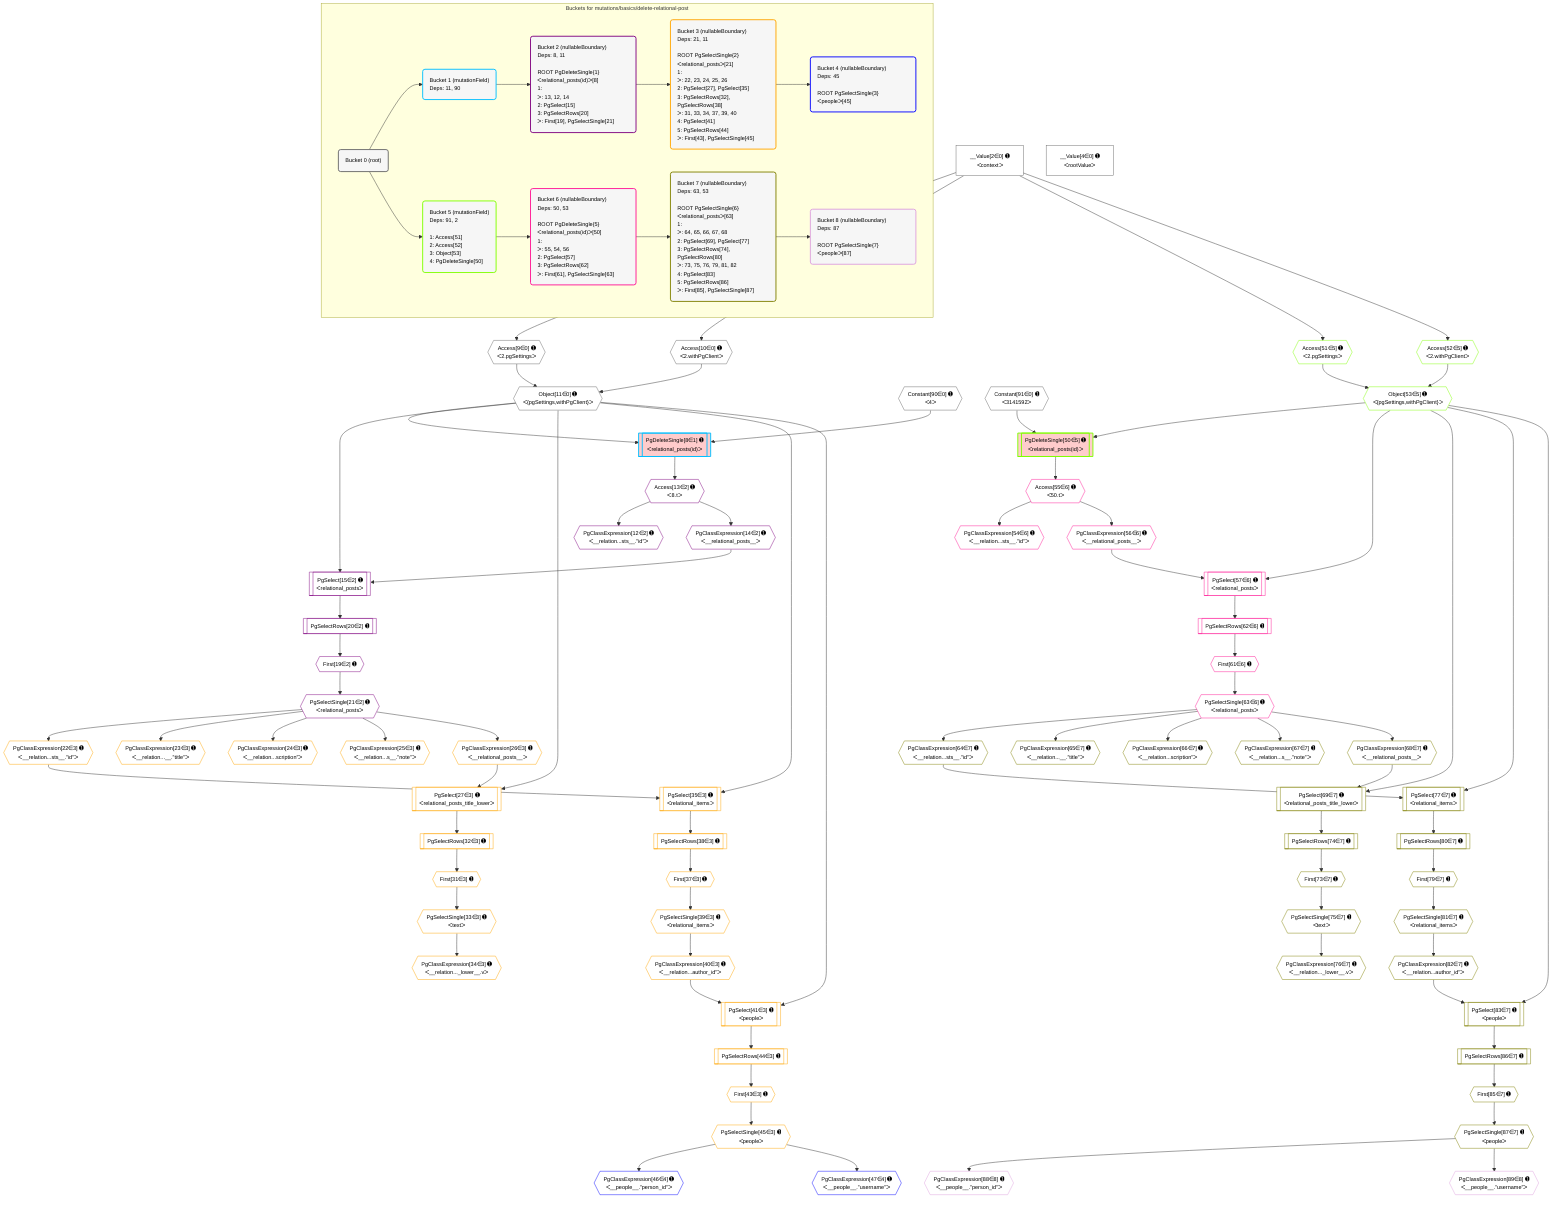 %%{init: {'themeVariables': { 'fontSize': '12px'}}}%%
graph TD
    classDef path fill:#eee,stroke:#000,color:#000
    classDef plan fill:#fff,stroke-width:1px,color:#000
    classDef itemplan fill:#fff,stroke-width:2px,color:#000
    classDef unbatchedplan fill:#dff,stroke-width:1px,color:#000
    classDef sideeffectplan fill:#fcc,stroke-width:2px,color:#000
    classDef bucket fill:#f6f6f6,color:#000,stroke-width:2px,text-align:left


    %% plan dependencies
    Object11{{"Object[11∈0] ➊<br />ᐸ{pgSettings,withPgClient}ᐳ"}}:::plan
    Access9{{"Access[9∈0] ➊<br />ᐸ2.pgSettingsᐳ"}}:::plan
    Access10{{"Access[10∈0] ➊<br />ᐸ2.withPgClientᐳ"}}:::plan
    Access9 & Access10 --> Object11
    __Value2["__Value[2∈0] ➊<br />ᐸcontextᐳ"]:::plan
    __Value2 --> Access9
    __Value2 --> Access10
    __Value4["__Value[4∈0] ➊<br />ᐸrootValueᐳ"]:::plan
    Constant90{{"Constant[90∈0] ➊<br />ᐸ4ᐳ"}}:::plan
    Constant91{{"Constant[91∈0] ➊<br />ᐸ3141592ᐳ"}}:::plan
    PgDeleteSingle8[["PgDeleteSingle[8∈1] ➊<br />ᐸrelational_posts(id)ᐳ"]]:::sideeffectplan
    Object11 & Constant90 --> PgDeleteSingle8
    PgSelect15[["PgSelect[15∈2] ➊<br />ᐸrelational_postsᐳ"]]:::plan
    PgClassExpression14{{"PgClassExpression[14∈2] ➊<br />ᐸ__relational_posts__ᐳ"}}:::plan
    Object11 & PgClassExpression14 --> PgSelect15
    PgClassExpression12{{"PgClassExpression[12∈2] ➊<br />ᐸ__relation...sts__.”id”ᐳ"}}:::plan
    Access13{{"Access[13∈2] ➊<br />ᐸ8.tᐳ"}}:::plan
    Access13 --> PgClassExpression12
    PgDeleteSingle8 --> Access13
    Access13 --> PgClassExpression14
    First19{{"First[19∈2] ➊"}}:::plan
    PgSelectRows20[["PgSelectRows[20∈2] ➊"]]:::plan
    PgSelectRows20 --> First19
    PgSelect15 --> PgSelectRows20
    PgSelectSingle21{{"PgSelectSingle[21∈2] ➊<br />ᐸrelational_postsᐳ"}}:::plan
    First19 --> PgSelectSingle21
    PgSelect27[["PgSelect[27∈3] ➊<br />ᐸrelational_posts_title_lowerᐳ"]]:::plan
    PgClassExpression26{{"PgClassExpression[26∈3] ➊<br />ᐸ__relational_posts__ᐳ"}}:::plan
    Object11 & PgClassExpression26 --> PgSelect27
    PgSelect35[["PgSelect[35∈3] ➊<br />ᐸrelational_itemsᐳ"]]:::plan
    PgClassExpression22{{"PgClassExpression[22∈3] ➊<br />ᐸ__relation...sts__.”id”ᐳ"}}:::plan
    Object11 & PgClassExpression22 --> PgSelect35
    PgSelect41[["PgSelect[41∈3] ➊<br />ᐸpeopleᐳ"]]:::plan
    PgClassExpression40{{"PgClassExpression[40∈3] ➊<br />ᐸ__relation...author_id”ᐳ"}}:::plan
    Object11 & PgClassExpression40 --> PgSelect41
    PgSelectSingle21 --> PgClassExpression22
    PgClassExpression23{{"PgClassExpression[23∈3] ➊<br />ᐸ__relation...__.”title”ᐳ"}}:::plan
    PgSelectSingle21 --> PgClassExpression23
    PgClassExpression24{{"PgClassExpression[24∈3] ➊<br />ᐸ__relation...scription”ᐳ"}}:::plan
    PgSelectSingle21 --> PgClassExpression24
    PgClassExpression25{{"PgClassExpression[25∈3] ➊<br />ᐸ__relation...s__.”note”ᐳ"}}:::plan
    PgSelectSingle21 --> PgClassExpression25
    PgSelectSingle21 --> PgClassExpression26
    First31{{"First[31∈3] ➊"}}:::plan
    PgSelectRows32[["PgSelectRows[32∈3] ➊"]]:::plan
    PgSelectRows32 --> First31
    PgSelect27 --> PgSelectRows32
    PgSelectSingle33{{"PgSelectSingle[33∈3] ➊<br />ᐸtextᐳ"}}:::plan
    First31 --> PgSelectSingle33
    PgClassExpression34{{"PgClassExpression[34∈3] ➊<br />ᐸ__relation..._lower__.vᐳ"}}:::plan
    PgSelectSingle33 --> PgClassExpression34
    First37{{"First[37∈3] ➊"}}:::plan
    PgSelectRows38[["PgSelectRows[38∈3] ➊"]]:::plan
    PgSelectRows38 --> First37
    PgSelect35 --> PgSelectRows38
    PgSelectSingle39{{"PgSelectSingle[39∈3] ➊<br />ᐸrelational_itemsᐳ"}}:::plan
    First37 --> PgSelectSingle39
    PgSelectSingle39 --> PgClassExpression40
    First43{{"First[43∈3] ➊"}}:::plan
    PgSelectRows44[["PgSelectRows[44∈3] ➊"]]:::plan
    PgSelectRows44 --> First43
    PgSelect41 --> PgSelectRows44
    PgSelectSingle45{{"PgSelectSingle[45∈3] ➊<br />ᐸpeopleᐳ"}}:::plan
    First43 --> PgSelectSingle45
    PgClassExpression46{{"PgClassExpression[46∈4] ➊<br />ᐸ__people__.”person_id”ᐳ"}}:::plan
    PgSelectSingle45 --> PgClassExpression46
    PgClassExpression47{{"PgClassExpression[47∈4] ➊<br />ᐸ__people__.”username”ᐳ"}}:::plan
    PgSelectSingle45 --> PgClassExpression47
    PgDeleteSingle50[["PgDeleteSingle[50∈5] ➊<br />ᐸrelational_posts(id)ᐳ"]]:::sideeffectplan
    Object53{{"Object[53∈5] ➊<br />ᐸ{pgSettings,withPgClient}ᐳ"}}:::plan
    Object53 & Constant91 --> PgDeleteSingle50
    Access51{{"Access[51∈5] ➊<br />ᐸ2.pgSettingsᐳ"}}:::plan
    Access52{{"Access[52∈5] ➊<br />ᐸ2.withPgClientᐳ"}}:::plan
    Access51 & Access52 --> Object53
    __Value2 --> Access51
    __Value2 --> Access52
    PgSelect57[["PgSelect[57∈6] ➊<br />ᐸrelational_postsᐳ"]]:::plan
    PgClassExpression56{{"PgClassExpression[56∈6] ➊<br />ᐸ__relational_posts__ᐳ"}}:::plan
    Object53 & PgClassExpression56 --> PgSelect57
    PgClassExpression54{{"PgClassExpression[54∈6] ➊<br />ᐸ__relation...sts__.”id”ᐳ"}}:::plan
    Access55{{"Access[55∈6] ➊<br />ᐸ50.tᐳ"}}:::plan
    Access55 --> PgClassExpression54
    PgDeleteSingle50 --> Access55
    Access55 --> PgClassExpression56
    First61{{"First[61∈6] ➊"}}:::plan
    PgSelectRows62[["PgSelectRows[62∈6] ➊"]]:::plan
    PgSelectRows62 --> First61
    PgSelect57 --> PgSelectRows62
    PgSelectSingle63{{"PgSelectSingle[63∈6] ➊<br />ᐸrelational_postsᐳ"}}:::plan
    First61 --> PgSelectSingle63
    PgSelect69[["PgSelect[69∈7] ➊<br />ᐸrelational_posts_title_lowerᐳ"]]:::plan
    PgClassExpression68{{"PgClassExpression[68∈7] ➊<br />ᐸ__relational_posts__ᐳ"}}:::plan
    Object53 & PgClassExpression68 --> PgSelect69
    PgSelect77[["PgSelect[77∈7] ➊<br />ᐸrelational_itemsᐳ"]]:::plan
    PgClassExpression64{{"PgClassExpression[64∈7] ➊<br />ᐸ__relation...sts__.”id”ᐳ"}}:::plan
    Object53 & PgClassExpression64 --> PgSelect77
    PgSelect83[["PgSelect[83∈7] ➊<br />ᐸpeopleᐳ"]]:::plan
    PgClassExpression82{{"PgClassExpression[82∈7] ➊<br />ᐸ__relation...author_id”ᐳ"}}:::plan
    Object53 & PgClassExpression82 --> PgSelect83
    PgSelectSingle63 --> PgClassExpression64
    PgClassExpression65{{"PgClassExpression[65∈7] ➊<br />ᐸ__relation...__.”title”ᐳ"}}:::plan
    PgSelectSingle63 --> PgClassExpression65
    PgClassExpression66{{"PgClassExpression[66∈7] ➊<br />ᐸ__relation...scription”ᐳ"}}:::plan
    PgSelectSingle63 --> PgClassExpression66
    PgClassExpression67{{"PgClassExpression[67∈7] ➊<br />ᐸ__relation...s__.”note”ᐳ"}}:::plan
    PgSelectSingle63 --> PgClassExpression67
    PgSelectSingle63 --> PgClassExpression68
    First73{{"First[73∈7] ➊"}}:::plan
    PgSelectRows74[["PgSelectRows[74∈7] ➊"]]:::plan
    PgSelectRows74 --> First73
    PgSelect69 --> PgSelectRows74
    PgSelectSingle75{{"PgSelectSingle[75∈7] ➊<br />ᐸtextᐳ"}}:::plan
    First73 --> PgSelectSingle75
    PgClassExpression76{{"PgClassExpression[76∈7] ➊<br />ᐸ__relation..._lower__.vᐳ"}}:::plan
    PgSelectSingle75 --> PgClassExpression76
    First79{{"First[79∈7] ➊"}}:::plan
    PgSelectRows80[["PgSelectRows[80∈7] ➊"]]:::plan
    PgSelectRows80 --> First79
    PgSelect77 --> PgSelectRows80
    PgSelectSingle81{{"PgSelectSingle[81∈7] ➊<br />ᐸrelational_itemsᐳ"}}:::plan
    First79 --> PgSelectSingle81
    PgSelectSingle81 --> PgClassExpression82
    First85{{"First[85∈7] ➊"}}:::plan
    PgSelectRows86[["PgSelectRows[86∈7] ➊"]]:::plan
    PgSelectRows86 --> First85
    PgSelect83 --> PgSelectRows86
    PgSelectSingle87{{"PgSelectSingle[87∈7] ➊<br />ᐸpeopleᐳ"}}:::plan
    First85 --> PgSelectSingle87
    PgClassExpression88{{"PgClassExpression[88∈8] ➊<br />ᐸ__people__.”person_id”ᐳ"}}:::plan
    PgSelectSingle87 --> PgClassExpression88
    PgClassExpression89{{"PgClassExpression[89∈8] ➊<br />ᐸ__people__.”username”ᐳ"}}:::plan
    PgSelectSingle87 --> PgClassExpression89

    %% define steps

    subgraph "Buckets for mutations/basics/delete-relational-post"
    Bucket0("Bucket 0 (root)"):::bucket
    classDef bucket0 stroke:#696969
    class Bucket0,__Value2,__Value4,Access9,Access10,Object11,Constant90,Constant91 bucket0
    Bucket1("Bucket 1 (mutationField)<br />Deps: 11, 90"):::bucket
    classDef bucket1 stroke:#00bfff
    class Bucket1,PgDeleteSingle8 bucket1
    Bucket2("Bucket 2 (nullableBoundary)<br />Deps: 8, 11<br /><br />ROOT PgDeleteSingle{1}ᐸrelational_posts(id)ᐳ[8]<br />1: <br />ᐳ: 13, 12, 14<br />2: PgSelect[15]<br />3: PgSelectRows[20]<br />ᐳ: First[19], PgSelectSingle[21]"):::bucket
    classDef bucket2 stroke:#7f007f
    class Bucket2,PgClassExpression12,Access13,PgClassExpression14,PgSelect15,First19,PgSelectRows20,PgSelectSingle21 bucket2
    Bucket3("Bucket 3 (nullableBoundary)<br />Deps: 21, 11<br /><br />ROOT PgSelectSingle{2}ᐸrelational_postsᐳ[21]<br />1: <br />ᐳ: 22, 23, 24, 25, 26<br />2: PgSelect[27], PgSelect[35]<br />3: PgSelectRows[32], PgSelectRows[38]<br />ᐳ: 31, 33, 34, 37, 39, 40<br />4: PgSelect[41]<br />5: PgSelectRows[44]<br />ᐳ: First[43], PgSelectSingle[45]"):::bucket
    classDef bucket3 stroke:#ffa500
    class Bucket3,PgClassExpression22,PgClassExpression23,PgClassExpression24,PgClassExpression25,PgClassExpression26,PgSelect27,First31,PgSelectRows32,PgSelectSingle33,PgClassExpression34,PgSelect35,First37,PgSelectRows38,PgSelectSingle39,PgClassExpression40,PgSelect41,First43,PgSelectRows44,PgSelectSingle45 bucket3
    Bucket4("Bucket 4 (nullableBoundary)<br />Deps: 45<br /><br />ROOT PgSelectSingle{3}ᐸpeopleᐳ[45]"):::bucket
    classDef bucket4 stroke:#0000ff
    class Bucket4,PgClassExpression46,PgClassExpression47 bucket4
    Bucket5("Bucket 5 (mutationField)<br />Deps: 91, 2<br /><br />1: Access[51]<br />2: Access[52]<br />3: Object[53]<br />4: PgDeleteSingle[50]"):::bucket
    classDef bucket5 stroke:#7fff00
    class Bucket5,PgDeleteSingle50,Access51,Access52,Object53 bucket5
    Bucket6("Bucket 6 (nullableBoundary)<br />Deps: 50, 53<br /><br />ROOT PgDeleteSingle{5}ᐸrelational_posts(id)ᐳ[50]<br />1: <br />ᐳ: 55, 54, 56<br />2: PgSelect[57]<br />3: PgSelectRows[62]<br />ᐳ: First[61], PgSelectSingle[63]"):::bucket
    classDef bucket6 stroke:#ff1493
    class Bucket6,PgClassExpression54,Access55,PgClassExpression56,PgSelect57,First61,PgSelectRows62,PgSelectSingle63 bucket6
    Bucket7("Bucket 7 (nullableBoundary)<br />Deps: 63, 53<br /><br />ROOT PgSelectSingle{6}ᐸrelational_postsᐳ[63]<br />1: <br />ᐳ: 64, 65, 66, 67, 68<br />2: PgSelect[69], PgSelect[77]<br />3: PgSelectRows[74], PgSelectRows[80]<br />ᐳ: 73, 75, 76, 79, 81, 82<br />4: PgSelect[83]<br />5: PgSelectRows[86]<br />ᐳ: First[85], PgSelectSingle[87]"):::bucket
    classDef bucket7 stroke:#808000
    class Bucket7,PgClassExpression64,PgClassExpression65,PgClassExpression66,PgClassExpression67,PgClassExpression68,PgSelect69,First73,PgSelectRows74,PgSelectSingle75,PgClassExpression76,PgSelect77,First79,PgSelectRows80,PgSelectSingle81,PgClassExpression82,PgSelect83,First85,PgSelectRows86,PgSelectSingle87 bucket7
    Bucket8("Bucket 8 (nullableBoundary)<br />Deps: 87<br /><br />ROOT PgSelectSingle{7}ᐸpeopleᐳ[87]"):::bucket
    classDef bucket8 stroke:#dda0dd
    class Bucket8,PgClassExpression88,PgClassExpression89 bucket8
    Bucket0 --> Bucket1 & Bucket5
    Bucket1 --> Bucket2
    Bucket2 --> Bucket3
    Bucket3 --> Bucket4
    Bucket5 --> Bucket6
    Bucket6 --> Bucket7
    Bucket7 --> Bucket8
    end
